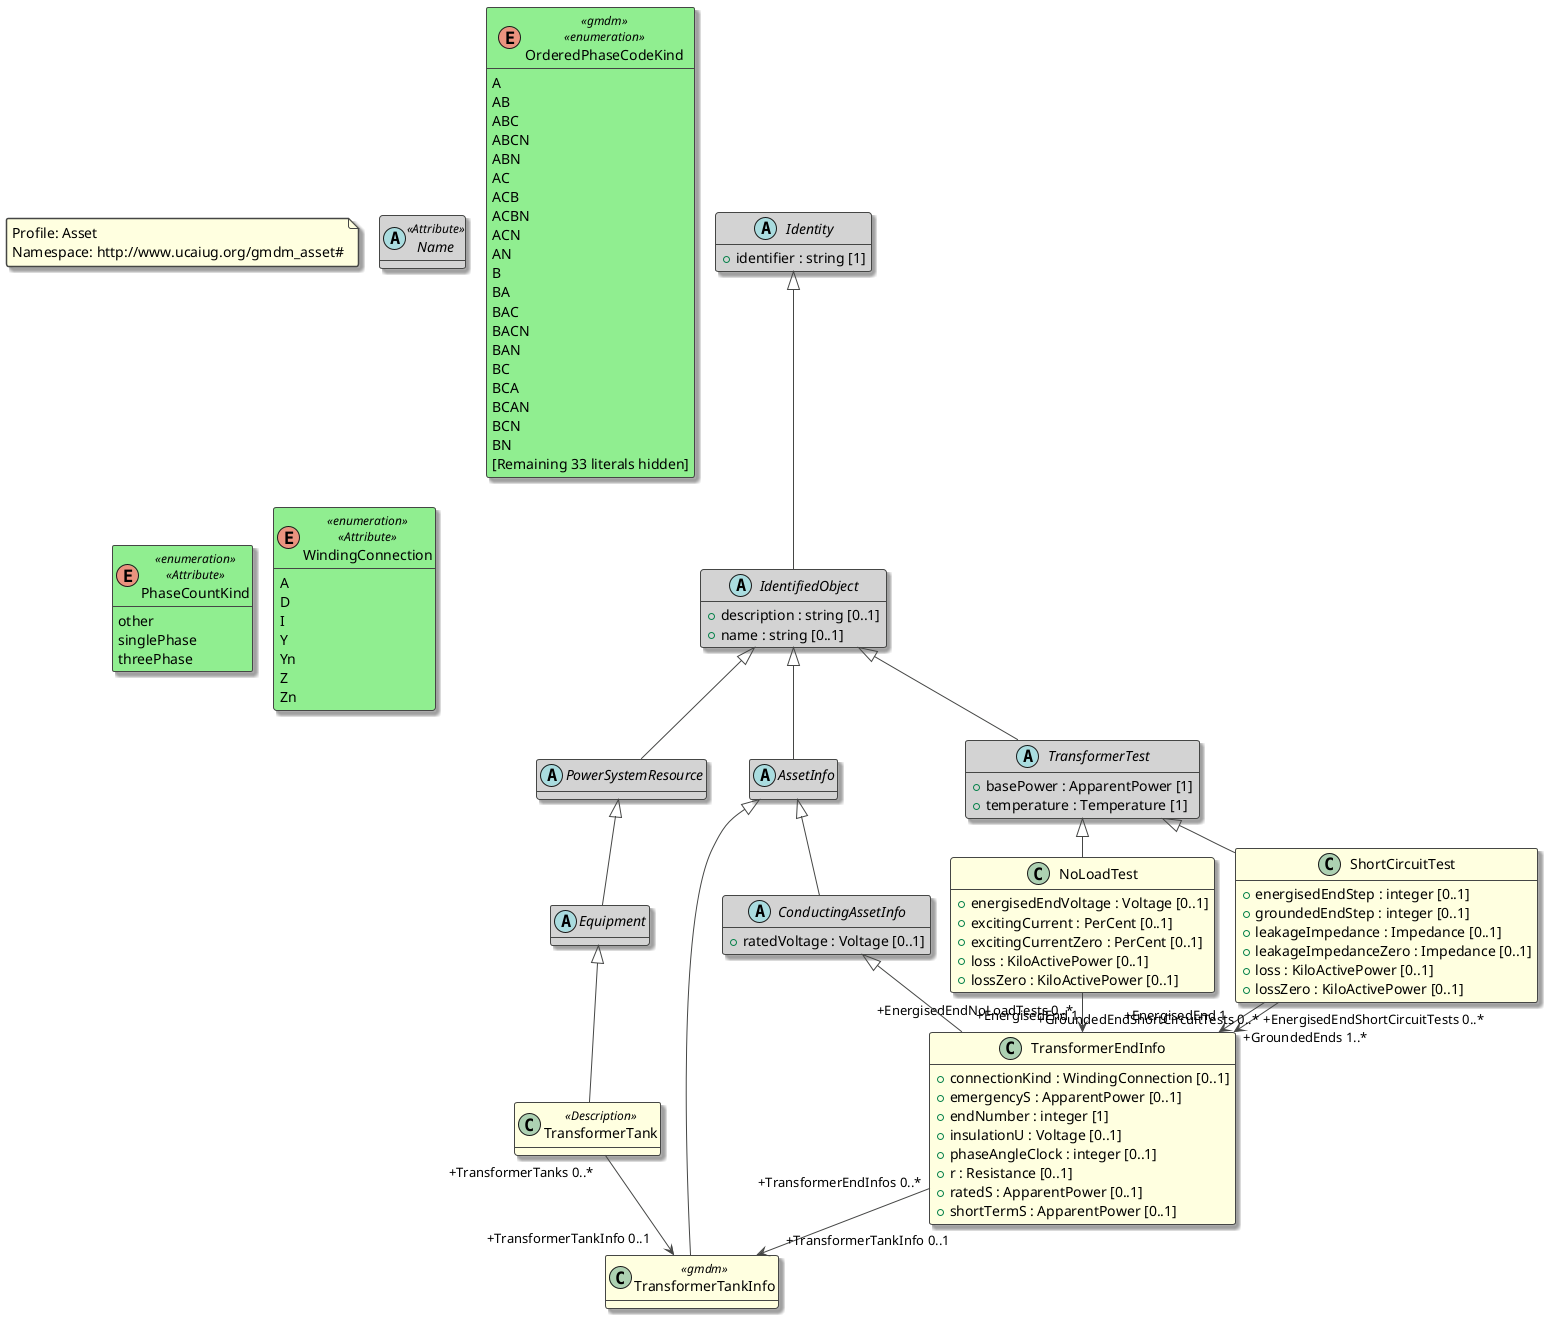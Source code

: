 @startuml
top to bottom direction
hide empty methods

' Here we adjust the horizontal spacing for better spatial rendering (the PlantUML default is ~20)
skinparam nodesep 20
' Here we adjust the vertical spacing for better spatial rendering (the PlantUML default is ~30)
skinparam ranksep 30

skinparam BackgroundColor #FFFFFF
skinparam shadowing false
skinparam RoundCorner 5
skinparam BorderColor #454645
skinparam ArrowColor #454645
skinparam FontColor #000000

skinparam class {
  ' Concrete classes style definition
  BackgroundColor #FFFFE0
  FontColor #000000
  AttributeFontColor #000000
  StereotypeFontColor #000000
  HeaderFontColor #000000
  BorderColor #454645
  BorderThickness 1
  
  ' Abstract classes style definition
  BackgroundColor<<abstract>> #D3D3D3
  FontColor<<abstract>> #000000
  AttributeFontColor<<abstract>> #000000
  StereotypeFontColor<<abstract>> #000000
  HeaderFontColor<<abstract>> #000000
  BorderColor<<abstract>> #454645
  BorderThickness<<abstract>> 1
  
  ' Enumerations style definition
  BackgroundColor<<enumeration>> #90EE90
  FontColor<<enumeration>> #000000
  AttributeFontColor<<enumeration>> #000000
  StereotypeFontColor<<enumeration>> #000000
  HeaderFontColor <<enumeration>> #000000
  BorderColor<<enumeration>> #454645
  BorderThickness<<enumeration>> 1
  
  ' CIMDatatypes style definition
  BackgroundColor<<CIMDatatype>> #FFEBCD
  FontColor<<CIMDatatype>> #000000
  AttributeFontColor<<CIMDatatype>> #000000
  StereotypeFontColor<<CIMDatatype>> #000000
  HeaderFontColor<<CIMDatatype>> #000000
  BorderColor<<CIMDatatype>> #454645
  BorderThickness<<CIMDatatype>> 1
  
  ' Compound classes style definition
  BackgroundColor<<Compound>> #FFEBCD
  FontColor<<Compound>> #000000
  AttributeFontColor<<Compound>> #000000
  StereotypeFontColor<<Compound>> #000000
  HeaderFontColor<<Compound>> #000000
  BorderColor<<Compound>> #454645
  BorderThickness<<Compound>> 1
  
  ' Primitive classes style definition
  BackgroundColor<<Primitive>> #E6E6FF
  FontColor<<Primitive>> #000000
  AttributeFontColor<<Primitive>> #000000
  StereotypeFontColor<<Primitive>> #000000
  HeaderFontColor<<Primitive>> #000000
  BorderColor<<Primitive>> #454645
  BorderThickness<<Primitive>> 1
  
  ' Errors classes style definition
  BackgroundColor<<error>> #FFC0CB
  FontColor<<error>> #000000
  AttributeFontColor<<error>> #000000
  StereotypeFontColor<<error>> #000000
  HeaderFontColor<<error>> #000000
  BorderColor<<error>> #454645
  BorderThickness<<error>> 1
}
skinparam shadowing true

hide <<abstract>> stereotype
hide <<error>> stereotype


skinparam note {
  BorderColor #454645
  BorderThickness 1.5
  FontSize 14
  Font Bold
  FontColor #000000
}
' Add a note towards the upper left corner of the diagram
note as AssetNote #lightyellow
   Profile: Asset
   Namespace: http://www.ucaiug.org/gmdm_asset#
end note

' AssetInfo inherits from IdentifiedObject
abstract class AssetInfo  <<abstract>> {
}

IdentifiedObject <|-- AssetInfo

' ConductingAssetInfo inherits from AssetInfo
abstract class ConductingAssetInfo  <<abstract>> {
   +ratedVoltage : Voltage [0..1]
}

AssetInfo <|-- ConductingAssetInfo

' Equipment inherits from PowerSystemResource
abstract class Equipment  <<abstract>> {
}

PowerSystemResource <|-- Equipment

' IdentifiedObject inherits from Identity
abstract class IdentifiedObject  <<abstract>> {
   +description : string [0..1]
   +name : string [0..1]
}

Identity <|-- IdentifiedObject

' Identity
abstract class Identity  <<abstract>> {
   +identifier : string [1]
}


' Name
abstract class Name <<Attribute>> <<abstract>> {
}


' NoLoadTest inherits from TransformerTest
class NoLoadTest   {
   +energisedEndVoltage : Voltage [0..1]
   +excitingCurrent : PerCent [0..1]
   +excitingCurrentZero : PerCent [0..1]
   +loss : KiloActivePower [0..1]
   +lossZero : KiloActivePower [0..1]
}

TransformerTest <|-- NoLoadTest
NoLoadTest "+EnergisedEndNoLoadTests 0..*" --> "+EnergisedEnd 1" TransformerEndInfo

' Enumeration OrderedPhaseCodeKind
enum OrderedPhaseCodeKind <<gmdm>><<enumeration>>  {
   A
   AB
   ABC
   ABCN
   ABN
   AC
   ACB
   ACBN
   ACN
   AN
   B
   BA
   BAC
   BACN
   BAN
   BC
   BCA
   BCAN
   BCN
   BN
   [Remaining 33 literals hidden]
}

' Enumeration PhaseCountKind
enum PhaseCountKind <<enumeration>><<Attribute>>  {
   other
   singlePhase
   threePhase
}

' PowerSystemResource inherits from IdentifiedObject
abstract class PowerSystemResource  <<abstract>> {
}

IdentifiedObject <|-- PowerSystemResource

' ShortCircuitTest inherits from TransformerTest
class ShortCircuitTest   {
   +energisedEndStep : integer [0..1]
   +groundedEndStep : integer [0..1]
   +leakageImpedance : Impedance [0..1]
   +leakageImpedanceZero : Impedance [0..1]
   +loss : KiloActivePower [0..1]
   +lossZero : KiloActivePower [0..1]
}

TransformerTest <|-- ShortCircuitTest
ShortCircuitTest "+EnergisedEndShortCircuitTests 0..*" --> "+EnergisedEnd 1" TransformerEndInfo
ShortCircuitTest "+GroundedEndShortCircuitTests 0..*" --> "+GroundedEnds 1..*" TransformerEndInfo

' TransformerEndInfo inherits from ConductingAssetInfo
class TransformerEndInfo   {
   +connectionKind : WindingConnection [0..1]
   +emergencyS : ApparentPower [0..1]
   +endNumber : integer [1]
   +insulationU : Voltage [0..1]
   +phaseAngleClock : integer [0..1]
   +r : Resistance [0..1]
   +ratedS : ApparentPower [0..1]
   +shortTermS : ApparentPower [0..1]
}

ConductingAssetInfo <|-- TransformerEndInfo
TransformerEndInfo "+TransformerEndInfos 0..*" --> "+TransformerTankInfo 0..1" TransformerTankInfo

' TransformerTank inherits from Equipment
class TransformerTank <<Description>>  {
}

Equipment <|-- TransformerTank
TransformerTank "+TransformerTanks 0..*" --> "+TransformerTankInfo 0..1" TransformerTankInfo

' TransformerTankInfo inherits from AssetInfo
class TransformerTankInfo <<gmdm>>  {
}

AssetInfo <|-- TransformerTankInfo

' TransformerTest inherits from IdentifiedObject
abstract class TransformerTest  <<abstract>> {
   +basePower : ApparentPower [1]
   +temperature : Temperature [1]
}

IdentifiedObject <|-- TransformerTest

' Enumeration WindingConnection
enum WindingConnection <<enumeration>><<Attribute>>  {
   A
   D
   I
   Y
   Yn
   Z
   Zn
}

@enduml

